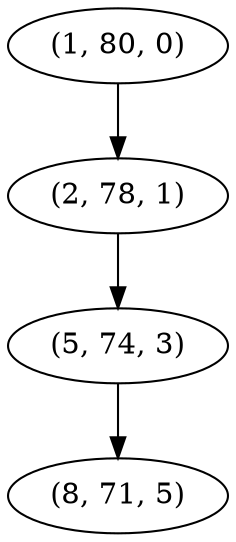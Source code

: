 digraph tree {
    "(1, 80, 0)";
    "(2, 78, 1)";
    "(5, 74, 3)";
    "(8, 71, 5)";
    "(1, 80, 0)" -> "(2, 78, 1)";
    "(2, 78, 1)" -> "(5, 74, 3)";
    "(5, 74, 3)" -> "(8, 71, 5)";
}
